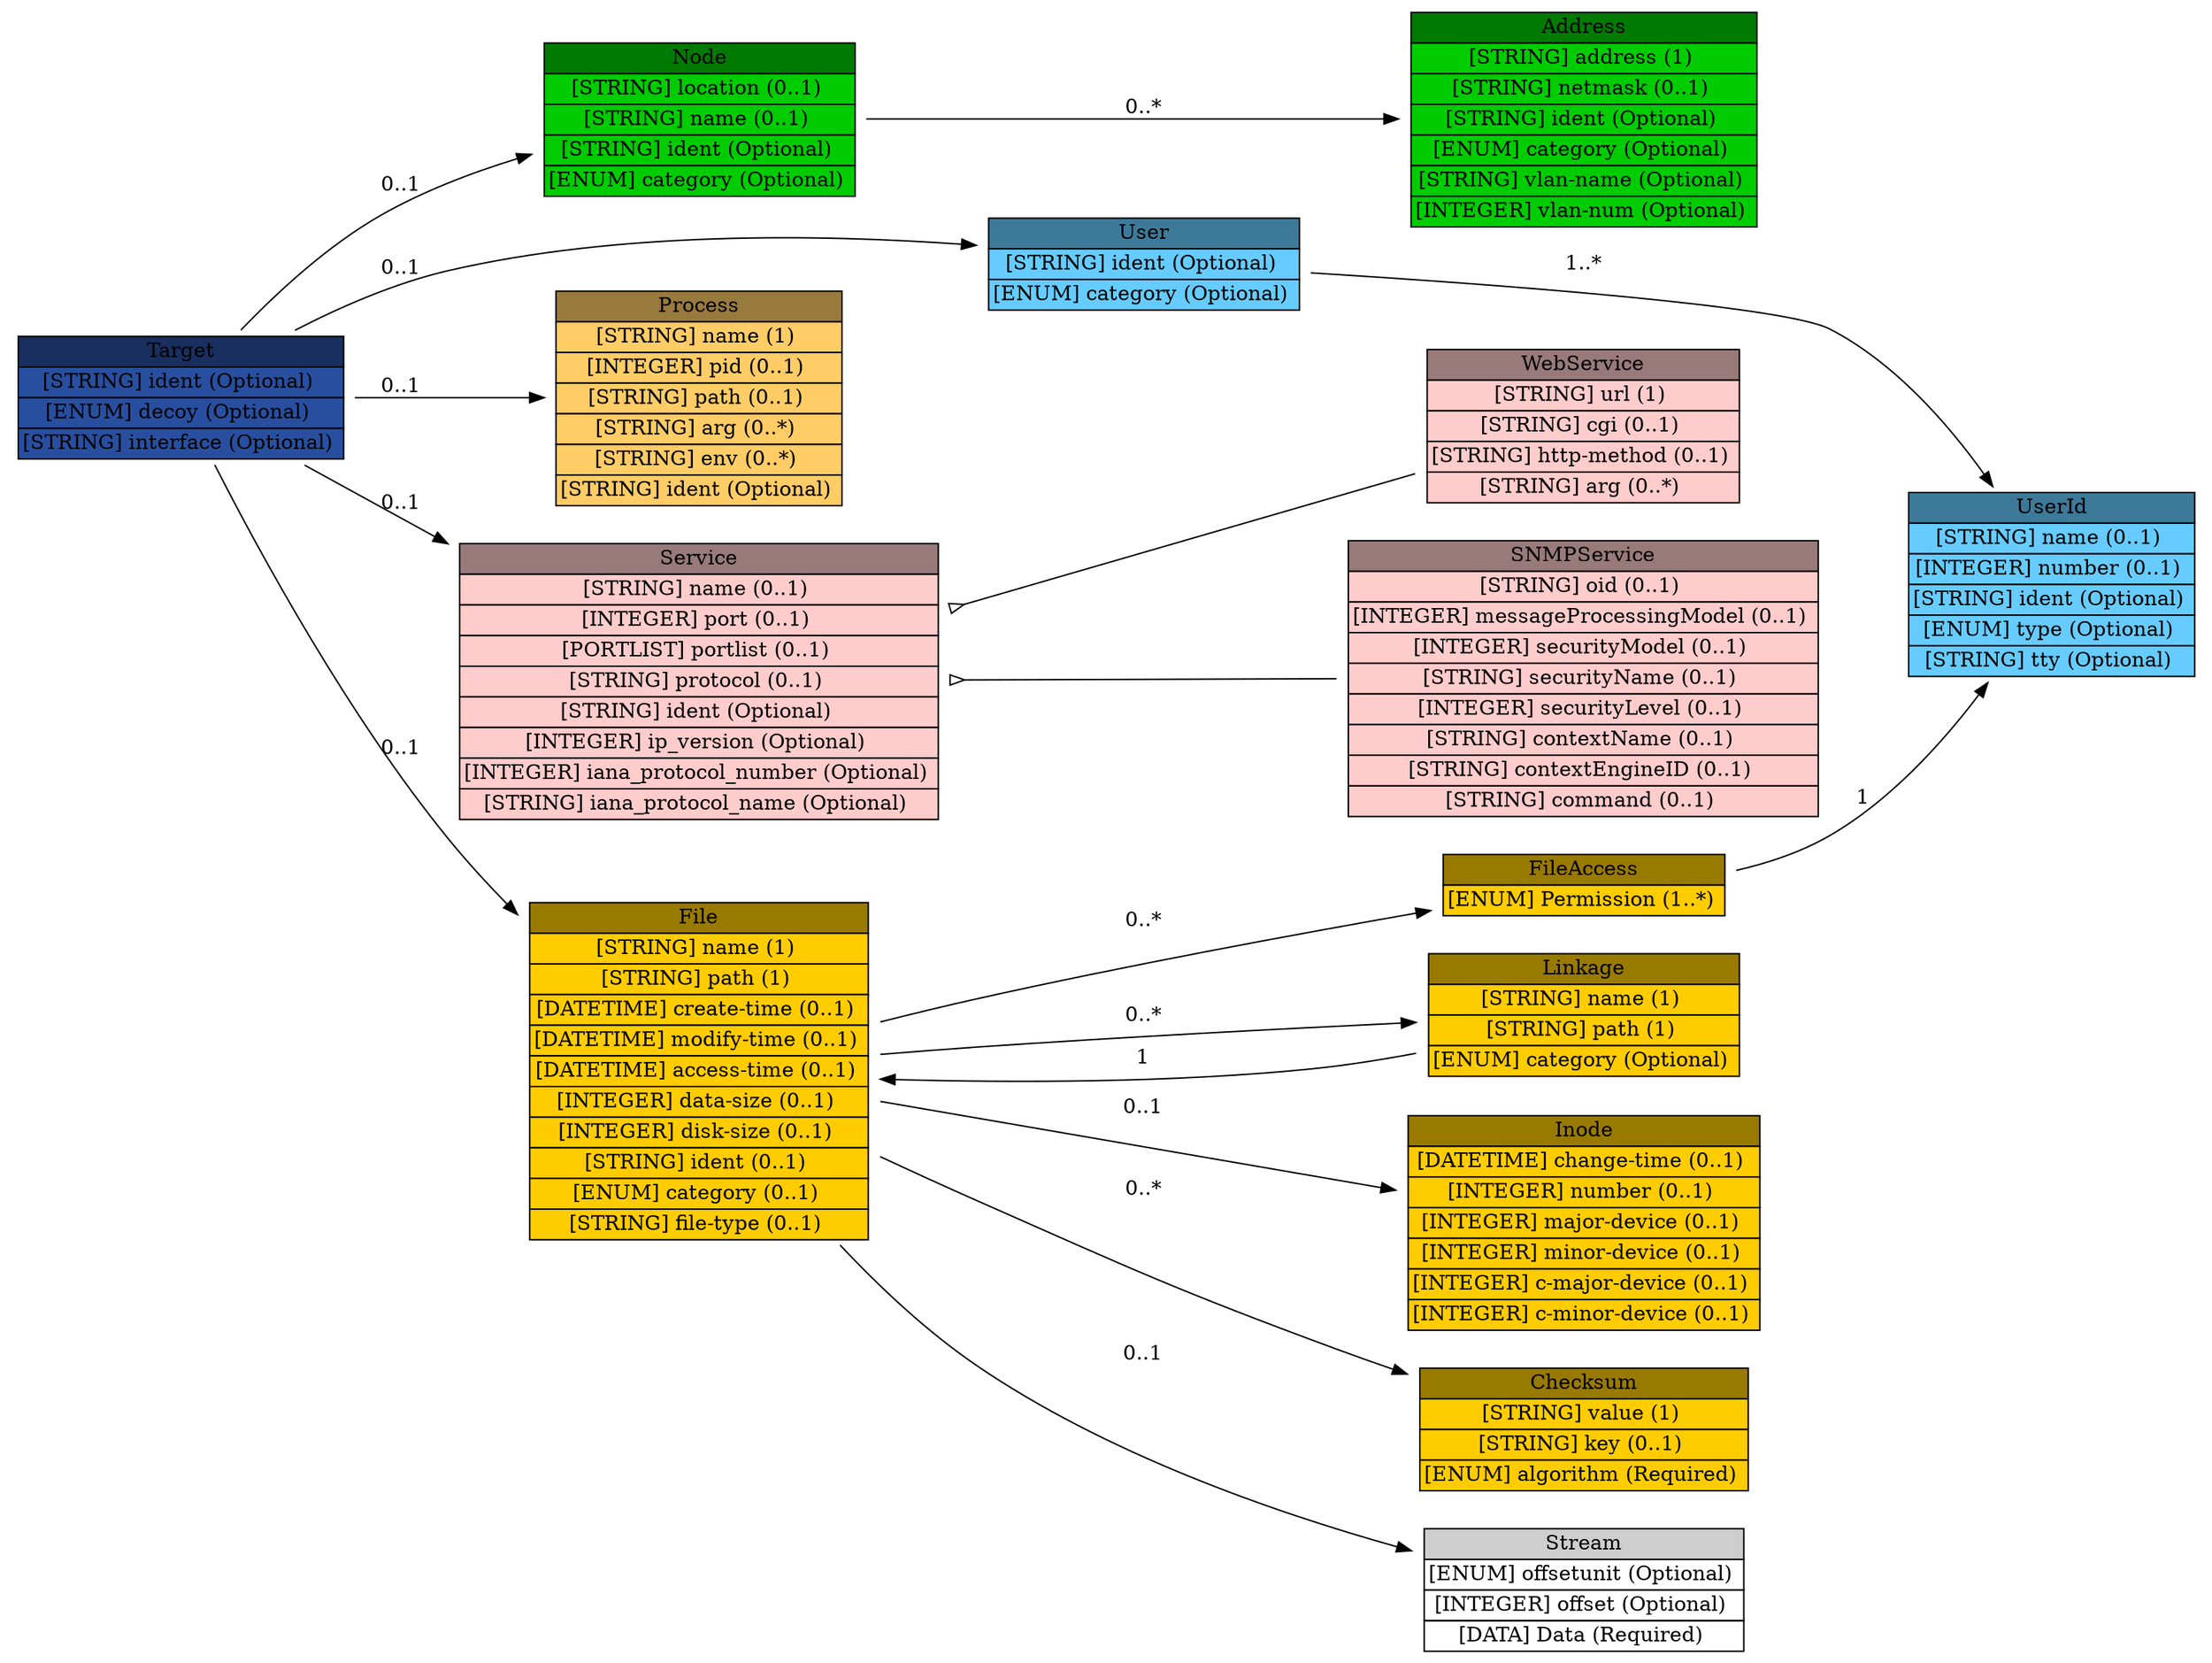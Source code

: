 digraph Target {
	graph [rankdir=LR];
	node [label="\N"];
	graph [bb="0,0,1460,1086"];
	Target [label=<<table BORDER="0" CELLBORDER="1" CELLSPACING="0"> <tr > <td BGCOLOR="#182f5f" HREF="#" TITLE="The Target class contains information about the possible target(s) of the event(s) that generated an alert. An event may have more than one target (e.g., in the case of a port sweep). ">Target</td> </tr>" %<tr><td BGCOLOR="#284F9F" HREF="#" TITLE="A unique identifier for this target, see Section 3.2.9.">[STRING] ident (Optional) </td></tr>%<tr><td BGCOLOR="#284F9F" HREF="#" TITLE="An indication of whether the target is, as far as the analyzer can determine, a decoy.  The permitted values for this attribute are shown below.  The default value is &quot;unknown&quot;.  (See also Section 10.)">[ENUM] decoy (Optional) </td></tr>%<tr><td BGCOLOR="#284F9F" HREF="#" TITLE="May be used by a network-based analyzer with multiple interfaces to indicate which interface this target was seen on.">[STRING] interface (Optional) </td></tr>%</table>>, shape=plaintext, pos="116,828", width="3.1944", height="1.2361"];
	"Node" [label=<<table BORDER="0" CELLBORDER="1" CELLSPACING="0"> <tr > <td BGCOLOR="#007a00" HREF="#" TITLE="The Node class is used to identify hosts and other network devices (routers, switches, etc.). ">Node</td> </tr>" %<tr><td BGCOLOR="#00CC00" HREF="#" TITLE="The location of the equipment.">[STRING] location (0..1) </td></tr>%<tr><td BGCOLOR="#00CC00" HREF="#" TITLE="The name of the equipment.  This information MUST be provided if no Address information is given.">[STRING] name (0..1) </td></tr>%<tr><td BGCOLOR="#00CC00" HREF="#" TITLE="A unique identifier for the node; see Section 3.2.9.">[STRING] ident (Optional) </td></tr>%<tr><td BGCOLOR="#00CC00" HREF="#" TITLE="The &quot;domain&quot; from which the name information was obtained, if relevant.  The permitted values for this attribute are shown in the table below.  The default value is &quot;unknown&quot;. (See also Section 10 for extensions to the table.)">[ENUM] category (Optional) </td></tr>%</table>>, shape=plaintext, pos="463,1012", width="3.0278", height="1.5139"];
	Address [label=<<table BORDER="0" CELLBORDER="1" CELLSPACING="0"> <tr > <td BGCOLOR="#007a00" HREF="#" TITLE="The Address class is used to represent network, hardware, and application addresses. ">Address</td> </tr>" %<tr><td BGCOLOR="#00CC00" HREF="#" TITLE="The address information.  The format of this data is governed by the category attribute.">[STRING] address (1) </td></tr>%<tr><td BGCOLOR="#00CC00" HREF="#" TITLE="The network mask for the address, if appropriate.">[STRING] netmask (0..1) </td></tr>%<tr><td BGCOLOR="#00CC00" HREF="#" TITLE="A unique identifier for the address; see Section 3.2.9.">[STRING] ident (Optional) </td></tr>%<tr><td BGCOLOR="#00CC00" HREF="#" TITLE="The type of address represented.  The permitted values for this attribute are shown below.  The default value is &quot;unknown&quot;.  (See also Section 10.)">[ENUM] category (Optional) </td></tr>%<tr><td BGCOLOR="#00CC00" HREF="#" TITLE="The name of the Virtual LAN to which the address belongs.">[STRING] vlan-name (Optional) </td></tr>%<tr><td BGCOLOR="#00CC00" HREF="#" TITLE="The number of the Virtual LAN to which the address belongs.">[INTEGER] vlan-num (Optional) </td></tr>%</table>>, shape=plaintext, pos="1047,1012", width="3.3889", height="2.0694"];
	User [label=<<table BORDER="0" CELLBORDER="1" CELLSPACING="0"> <tr > <td BGCOLOR="#3d7a99" HREF="#" TITLE="The User class is used to describe users. It is primarily used as a &quot;container&quot; class for the UserId aggregate class, as shown in Figure 16. ">User</td> </tr>" %<tr><td BGCOLOR="#66CCFF" HREF="#" TITLE="A unique identifier for the user; see Section 3.2.9.">[STRING] ident (Optional) </td></tr>%<tr><td BGCOLOR="#66CCFF" HREF="#" TITLE="The type of user represented.  The permitted values for this attribute are shown below.  The default value is &quot;unknown&quot;. (See also Section 10.)">[ENUM] category (Optional) </td></tr>%</table>>, shape=plaintext, pos="758,917", width="3.0278", height="0.95833"];
	UserId [label=<<table BORDER="0" CELLBORDER="1" CELLSPACING="0"> <tr > <td BGCOLOR="#3d7a99" HREF="#" TITLE="The UserId class provides specific information about a user. More than one UserId can be used within the User class to indicate attempts to transition from one user to another, or to provide complete information about a user&#39;s (or process&#39;) privileges. ">UserId</td> </tr>" %<tr><td BGCOLOR="#66CCFF" HREF="#" TITLE="A user or group name.">[STRING] name (0..1) </td></tr>%<tr><td BGCOLOR="#66CCFF" HREF="#" TITLE="A user or group number.">[INTEGER] number (0..1) </td></tr>%<tr><td BGCOLOR="#66CCFF" HREF="#" TITLE="A unique identifier for the user id, see Section 3.2.9.">[STRING] ident (Optional) </td></tr>%<tr><td BGCOLOR="#66CCFF" HREF="#" TITLE="The type of user information represented.  The permitted values for this attribute are shown below.  The default value is &quot;original-user&quot;.  (See also Section 10.)">[ENUM] type (Optional) </td></tr>%<tr><td BGCOLOR="#66CCFF" HREF="#" TITLE="The tty the user is using.">[STRING] tty (Optional) </td></tr>%</table>>, shape=plaintext, pos="1357,795", width="2.8611", height="1.7917"];
	Process [label=<<table BORDER="0" CELLBORDER="1" CELLSPACING="0"> <tr > <td BGCOLOR="#997a3d" HREF="#" TITLE="The Process class is used to describe processes being executed on sources, targets, and analyzers. ">Process</td> </tr>" %<tr><td BGCOLOR="#FFCC66" HREF="#" TITLE="The name of the program being executed. This is a short name; path and argument information are provided elsewhere.">[STRING] name (1) </td></tr>%<tr><td BGCOLOR="#FFCC66" HREF="#" TITLE="The process identifier of the process.">[INTEGER] pid (0..1) </td></tr>%<tr><td BGCOLOR="#FFCC66" HREF="#" TITLE="The full path of the program being executed.">[STRING] path (0..1) </td></tr>%<tr><td BGCOLOR="#FFCC66" HREF="#" TITLE="A command-line argument to the program. Multiple arguments may be specified (they are assumed to have occurred in the same order they are provided) with multiple uses of arg.">[STRING] arg (0..*) </td></tr>%<tr><td BGCOLOR="#FFCC66" HREF="#" TITLE="An environment string associated with the process; generally of the format &quot;VARIABLE=value&quot;.  Multiple environment strings may be specified with multiple uses of env.">[STRING] env (0..*) </td></tr>%<tr><td BGCOLOR="#FFCC66" HREF="#" TITLE="A unique identifier for the process; see Section 3.2.9.">[STRING] ident (Optional) </td></tr>%</table>>, shape=plaintext, pos="463,828", width="2.8611", height="2.0694"];
	Service [label=<<table BORDER="0" CELLBORDER="1" CELLSPACING="0"> <tr > <td BGCOLOR="#997a7a" HREF="#" TITLE="The Service class describes network services on sources and targets. It can identify services by name, port, and protocol. When Service occurs as an aggregate class of Source, it is understood that the service is one from which activity of interest is originating; and that the service is &quot;attached&quot; to the Node, Process, and User information also contained in Source. Likewise, when Service occurs as an aggregate class of Target, it is understood that the service is one to which activity of interest is being directed; and that the service is &quot;attached&quot; to the Node, Process, and User information also contained in Target. If Service occurs in both Source and Target, then information in both locations should be the same. If information is the same in both locations and implementers wish to carry it in only one location, they should specify it as an aggregate of the Target class. ">Service</td> </tr>" %<tr><td BGCOLOR="#FFCCCC" HREF="#" TITLE="The name of the service.  Whenever possible, the name from the IANA list of well-known ports SHOULD be used.">[STRING] name (0..1) </td></tr>%<tr><td BGCOLOR="#FFCCCC" HREF="#" TITLE="The port number being used.">[INTEGER] port (0..1) </td></tr>%<tr><td BGCOLOR="#FFCCCC" HREF="#" TITLE="A list of port numbers being used; see Section 3.2.8 for formatting rules.  If a portlist is given, the iana_protocol_number and iana_protocol_name MUST apply to all the elements of the list.">[PORTLIST] portlist (0..1) </td></tr>%<tr><td BGCOLOR="#FFCCCC" HREF="#" TITLE="Additional information about the protocol being used.  The intent of the protocol field is to carry additional information related to the protocol being used when the &lt;Service&gt; attributes iana_protocol_number or/and iana_protocol_name are filed.">[STRING] protocol (0..1) </td></tr>%<tr><td BGCOLOR="#FFCCCC" HREF="#" TITLE="A unique identifier for the service; see Section 3.2.9.">[STRING] ident (Optional) </td></tr>%<tr><td BGCOLOR="#FFCCCC" HREF="#" TITLE="The IP version number.">[INTEGER] ip_version (Optional) </td></tr>%<tr><td BGCOLOR="#FFCCCC" HREF="#" TITLE="The IANA protocol number.">[INTEGER] iana_protocol_number (Optional) </td></tr>%<tr><td BGCOLOR="#FFCCCC" HREF="#" TITLE="The IANA protocol name.">[STRING] iana_protocol_name (Optional) </td></tr>%</table>>, shape=plaintext, pos="463,642", width="4.6111", height="2.625"];
	WebService [label=<<table BORDER="0" CELLBORDER="1" CELLSPACING="0"> <tr > <td BGCOLOR="#997a7a" HREF="#" TITLE="The WebService class carries additional information related to web traffic. ">WebService</td> </tr>" %<tr><td BGCOLOR="#FFCCCC" HREF="#" TITLE="The URL in the request.">[STRING] url (1) </td></tr>%<tr><td BGCOLOR="#FFCCCC" HREF="#" TITLE="The CGI script in the request, without arguments.">[STRING] cgi (0..1) </td></tr>%<tr><td BGCOLOR="#FFCCCC" HREF="#" TITLE="The HTTP method (PUT, GET) used in the request.">[STRING] http-method (0..1) </td></tr>%<tr><td BGCOLOR="#FFCCCC" HREF="#" TITLE="The arguments to the CGI script.">[STRING] arg (0..*) </td></tr>%</table>>, shape=plaintext, pos="1047,810", width="3.1389", height="1.5139"];
	SNMPService [label=<<table BORDER="0" CELLBORDER="1" CELLSPACING="0"> <tr > <td BGCOLOR="#997a7a" HREF="#" TITLE="The SNMPService class carries additional information related to SNMP traffic. The aggregate classes composing SNMPService must be interpreted as described in RFC 3411 [15] and RFC 3584 [16]. ">SNMPService</td> </tr>" %<tr><td BGCOLOR="#FFCCCC" HREF="#" TITLE="The object identifier in the request.">[STRING] oid (0..1) </td></tr>%<tr><td BGCOLOR="#FFCCCC" HREF="#" TITLE="The SNMP version, typically 0 for SNMPv1, 1 for SNMPv2c, 2 for SNMPv2u and SNMPv2*, and 3 for SNMPv3; see RFC 3411 [15] Section 5 for appropriate values.">[INTEGER] messageProcessingModel (0..1) </td></tr>%<tr><td BGCOLOR="#FFCCCC" HREF="#" TITLE="The identification of the security model in use, typically 0 for any, 1 for SNMPv1, 2 for SNMPv2c, and 3 for USM; see RFC 3411 [15] Section 5 for appropriate values.">[INTEGER] securityModel (0..1) </td></tr>%<tr><td BGCOLOR="#FFCCCC" HREF="#" TITLE="The object&#39;s security name; see RFC 3411 [15] Section 3.2.2.">[STRING] securityName (0..1) </td></tr>%<tr><td BGCOLOR="#FFCCCC" HREF="#" TITLE="The security level of the SNMP request; see RFC 3411 [15] Section 3.4.3.">[INTEGER] securityLevel (0..1) </td></tr>%<tr><td BGCOLOR="#FFCCCC" HREF="#" TITLE="The object&#39;s context name; see RFC 3411 [15] Section 3.3.3.">[STRING] contextName (0..1) </td></tr>%<tr><td BGCOLOR="#FFCCCC" HREF="#" TITLE="The object&#39;s context engine identifier; see RFC 3411 [15] Section 3.3.2.">[STRING] contextEngineID (0..1) </td></tr>%<tr><td BGCOLOR="#FFCCCC" HREF="#" TITLE="The command sent to the SNMP server (GET, SET, etc.).">[STRING] command (0..1) </td></tr>%</table>>, shape=plaintext, pos="1047,644", width="4.4444", height="2.625"];
	File [label=<<table BORDER="0" CELLBORDER="1" CELLSPACING="0"> <tr > <td BGCOLOR="#997a00" HREF="#" TITLE="The File class provides specific information about a file or other file-like object that has been created, deleted, or modified on the target. The description can provide either the file settings prior to the event or the file settings at the time of the event, as specified using the &quot;category&quot; attribute. ">File</td> </tr>" %<tr><td BGCOLOR="#FFCC00" HREF="#" TITLE="The name of the file to which the alert applies, not including the path to the file.">[STRING] name (1) </td></tr>%<tr><td BGCOLOR="#FFCC00" HREF="#" TITLE="The full path to the file, including the name.  The path name should be represented in as &quot;universal&quot; a manner as possible, to facilitate processing of the alert.">[STRING] path (1) </td></tr>%<tr><td BGCOLOR="#FFCC00" HREF="#" TITLE="Time the file was created.  Note that this is *not* the Unix &quot;st_ctime&quot; file attribute (which is not file creation time).  The Unix &quot;st_ctime&quot; attribute is contained in the &quot;Inode&quot; class.">[DATETIME] create-time (0..1) </td></tr>%<tr><td BGCOLOR="#FFCC00" HREF="#" TITLE="Time the file was last modified.">[DATETIME] modify-time (0..1) </td></tr>%<tr><td BGCOLOR="#FFCC00" HREF="#" TITLE="Time the file was last accessed.">[DATETIME] access-time (0..1) </td></tr>%<tr><td BGCOLOR="#FFCC00" HREF="#" TITLE="The size of the data, in bytes.  Typically what is meant when referring to file size.  On Unix UFS file systems, this value corresponds to stat.st_size.  On Windows NTFS, this value corresponds to Valid Data Length (VDL).">[INTEGER] data-size (0..1) </td></tr>%<tr><td BGCOLOR="#FFCC00" HREF="#" TITLE="The physical space on disk consumed by the file, in bytes.  On Unix UFS file systems, this value corresponds to 512 * stat.st_blocks.  On Windows NTFS, this value corresponds to End of File (EOF).">[INTEGER] disk-size (0..1) </td></tr>%<tr><td BGCOLOR="#FFCC00" HREF="#" TITLE="A unique identifier for this file; see Section 3.2.9.">[STRING] ident (0..1) </td></tr>%<tr><td BGCOLOR="#FFCC00" HREF="#" TITLE="The type of file system the file resides on.  This attribute governs how path names and other attributes are interpreted.">[ENUM] category (0..1) </td></tr>%<tr><td BGCOLOR="#FFCC00" HREF="#" TITLE="The type of file, as a mime-type.">[STRING] file-type (0..1) </td></tr>%</table>>, shape=plaintext, pos="463,382", width="3.3333", height="3.1806"];
	FileAccess [label=<<table BORDER="0" CELLBORDER="1" CELLSPACING="0"> <tr > <td BGCOLOR="#997a00" HREF="#" TITLE="The FileAccess class represents the access permissions on a file. The representation is intended to be useful across operating systems. ">FileAccess</td> </tr>" %<tr><td BGCOLOR="#FFCC00" HREF="#" TITLE="Level of access allowed.  The permitted values are shown below.  There is no default value.  (See also Section 10.)">[ENUM] Permission (1..*) </td></tr>%</table>>, shape=plaintext, pos="1047,508", width="2.75", height="0.68056"];
	Linkage [label=<<table BORDER="0" CELLBORDER="1" CELLSPACING="0"> <tr > <td BGCOLOR="#997a00" HREF="#" TITLE="The Linkage class represents file system connections between the file described in the &lt;File&gt; element and other objects in the file system. For example, if the &lt;File&gt; element is a symbolic link or shortcut, then the &lt;Linkage&gt; element should contain the name of the object the link points to. Further information can be provided about the object in the &lt;Linkage&gt; element with another &lt;File&gt; element, if appropriate. ">Linkage</td> </tr>" %<tr><td BGCOLOR="#FFCC00" HREF="#" TITLE="The name of the file system object, not including the path.">[STRING] name (1) </td></tr>%<tr><td BGCOLOR="#FFCC00" HREF="#" TITLE="The full path to the file system object, including the name.  The path name should be represented in as &quot;universal&quot; a manner as possible, to facilitate processing of the alert.">[STRING] path (1) </td></tr>%<tr><td BGCOLOR="#FFCC00" HREF="#" TITLE="Section 10.)">[ENUM] category (Optional) </td></tr>%</table>>, shape=plaintext, pos="1047,422", width="3.0278", height="1.2361"];
	Inode [label=<<table BORDER="0" CELLBORDER="1" CELLSPACING="0"> <tr > <td BGCOLOR="#997a00" HREF="#" TITLE="The Inode class is used to represent the additional information contained in a Unix file system i-node. ">Inode</td> </tr>" %<tr><td BGCOLOR="#FFCC00" HREF="#" TITLE="The time of the last inode change, given by the st_ctime element of &quot;struct stat&quot;.">[DATETIME] change-time (0..1) </td></tr>%<tr><td BGCOLOR="#FFCC00" HREF="#" TITLE="The inode number.">[INTEGER] number (0..1) </td></tr>%<tr><td BGCOLOR="#FFCC00" HREF="#" TITLE="The major device number of the device the file resides on.">[INTEGER] major-device (0..1) </td></tr>%<tr><td BGCOLOR="#FFCC00" HREF="#" TITLE="The minor device number of the device the file resides on.">[INTEGER] minor-device (0..1) </td></tr>%<tr><td BGCOLOR="#FFCC00" HREF="#" TITLE="The major device of the file itself, if it is a character special device.">[INTEGER] c-major-device (0..1) </td></tr>%<tr><td BGCOLOR="#FFCC00" HREF="#" TITLE="The minor device of the file itself, if it is a character special device.">[INTEGER] c-minor-device (0..1) </td></tr>%</table>>, shape=plaintext, pos="1047,286", width="3.4444", height="2.0694"];
	Checksum [label=<<table BORDER="0" CELLBORDER="1" CELLSPACING="0"> <tr > <td BGCOLOR="#997a00" HREF="#" TITLE="The Checksum class represents checksum information associated with the file. This checksum information can be provided by file integrity checkers, among others. ">Checksum</td> </tr>" %<tr><td BGCOLOR="#FFCC00" HREF="#" TITLE="The value of the checksum.">[STRING] value (1) </td></tr>%<tr><td BGCOLOR="#FFCC00" HREF="#" TITLE="The key to the checksum, if appropriate.">[STRING] key (0..1) </td></tr>%<tr><td BGCOLOR="#FFCC00" HREF="#" TITLE="default value.  (See also Section 10.)">[ENUM] algorithm (Required) </td></tr>%</table>>, shape=plaintext, pos="1047,150", width="3.1389", height="1.2361"];
	Stream [label=<<table BORDER="0" CELLBORDER="1" CELLSPACING="0"> <tr > <td BGCOLOR="#CECECE" HREF="#" TITLE="The Stram class contains specific information about the content of a file">Stream</td> </tr>" %<tr><td HREF="#" TITLE="">[ENUM] offsetunit (Optional) </td></tr>%<tr><td HREF="#" TITLE="Amount of units (determined by the offsetunit attribute) to seek into the File">[INTEGER] offset (Optional) </td></tr>%<tr><td HREF="#" TITLE="Content of the file">[DATA] Data (Required) </td></tr>%</table>>, shape=plaintext, pos="1047,44", width="3.1111", height="1.2361"];
	"Node" -> Address [label="0..*", pos="e,924.38,1012 572.5,1012 669.35,1012 810.91,1012 914.19,1012", lp="758,1020.5"];
	Target -> "Node" [label="0..1", pos="e,353.23,990.94 154.27,872.28 179.15,898.56 213.64,930.62 250,951 278.66,967.06 311.91,979.2 343.49,988.24", lp="264,972.5"];
	User -> UserId [label="1..*", pos="e,1253.7,855.45 867.71,911.1 980,904.2 1146.5,891.34 1208,873 1220.2,869.38 1232.5,864.74 1244.5,859.53", lp="1047,917.5"];
	Target -> User [label="0..1", pos="e,648.21,928.29 192.77,872.02 223.8,887.48 260.59,902.99 296,911 409.99,936.79 543.86,935.17 638.08,928.98", lp="264,914.5"];
	Target -> Process [label="0..1", pos="e,359.92,828 231.55,828 269.64,828 311.95,828 349.86,828", lp="264,836.5"];
	Service -> WebService [dir=back, arrowtail=invempty, pos="s,629.57,689.92 639.35,692.73 734.96,720.24 850.31,753.42 933.87,777.46"];
	Service -> SNMPService [dir=back, arrowtail=invempty, pos="s,629.57,642.57 640.04,642.61 718.39,642.87 809.88,643.19 886.25,643.45"];
	Target -> Service [label="0..1", pos="e,296.44,731.28 198.23,783.92 225.14,769.5 256.14,752.88 287.23,736.21", lp="264,760.5"];
	FileAccess -> UserId [label=1, pos="e,1336.5,730.82 1146.9,515.08 1168.5,520.13 1190.1,528.21 1208,541 1269.6,585.11 1309.8,663.31 1332.8,721.33", lp="1231,570.5"];
	File -> FileAccess [label="0..*", pos="e,947.24,492.54 583.46,418.36 604.86,424.29 627.02,430.09 648,435 744.99,457.71 856.61,477.61 937.09,490.87", lp="758,487.5"];
	Linkage -> File [label=1, pos="e,583.43,375.64 937.32,394.26 914.55,389.59 890.61,385.46 868,383 776.67,373.05 673.06,373 593.51,375.33", lp="758,391.5"];
	File -> Linkage [label="0..*", pos="e,937.26,417.19 583.35,394.45 604.86,396.46 627.09,398.41 648,400 741.7,407.14 847.95,412.88 927.24,416.71", lp="758,422.5"];
	File -> Inode [label="0..1", pos="e,922.83,306.41 583.3,362.23 679.17,346.46 813.35,324.41 912.72,308.07", lp="758,359.5"];
	File -> Checksum [label="0..*", pos="e,933.25,186.53 583.49,325.49 604.89,315.79 627.03,305.95 648,297 752.6,252.35 779.05,241.69 886,203 898.13,198.61 910.82,194.17\
 923.53,189.83", lp="758,305.5"];
	File -> Stream [label="0..1", pos="e,934.12,69.539 556.41,267.98 583.74,239.5 615.17,210.87 648,189 732.52,132.69 841.65,94.989 924.41,72.178", lp="758,197.5"];
	Target -> File [label="0..1", pos="e,342.78,487.75 138.83,783.79 170.22,724.98 230.33,619.11 296,539 308.14,524.19 321.61,509.41 335.49,495.15", lp="264,607.5"];
}
